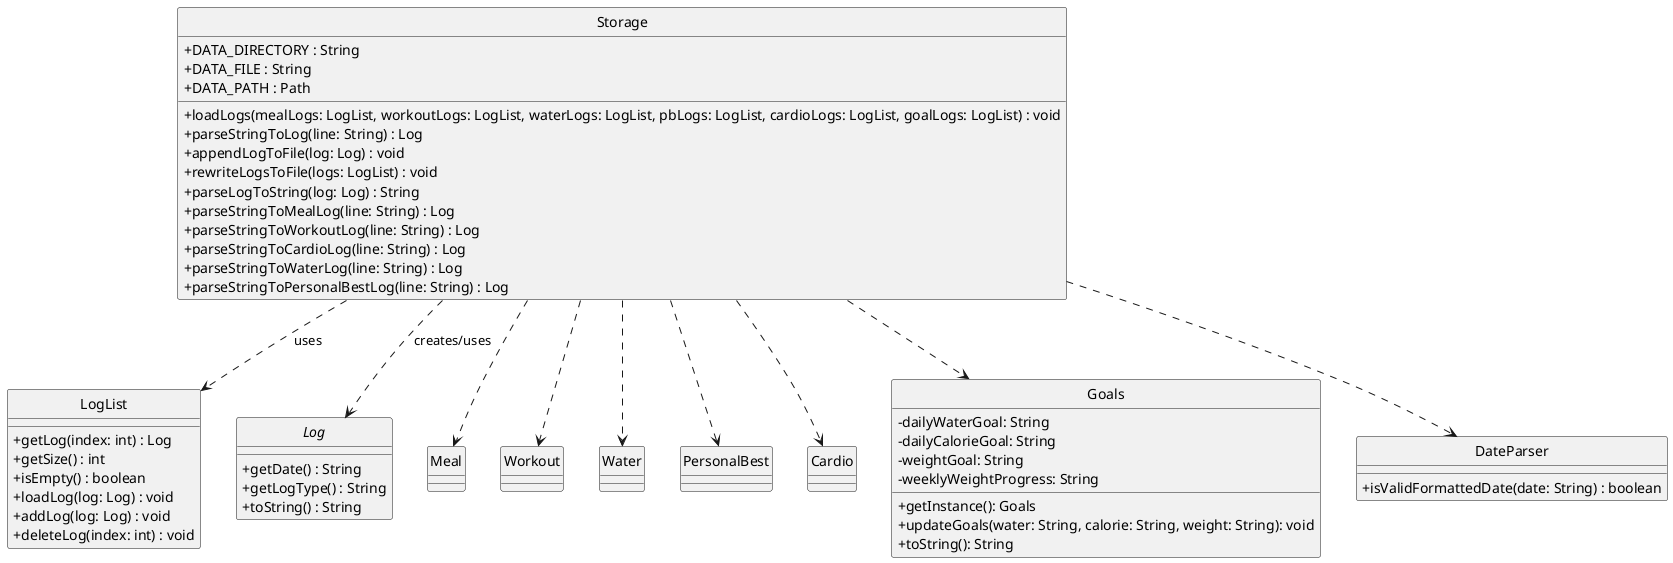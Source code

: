 @startuml
skinparam classAttributeIconSize 0
hide circle

' -------------------------------
' Storage Class
' -------------------------------
class Storage {
    +DATA_DIRECTORY : String
    +DATA_FILE : String
    +DATA_PATH : Path
    +loadLogs(mealLogs: LogList, workoutLogs: LogList, waterLogs: LogList, pbLogs: LogList, cardioLogs: LogList, goalLogs: LogList) : void
    +parseStringToLog(line: String) : Log
    +appendLogToFile(log: Log) : void
    +rewriteLogsToFile(logs: LogList) : void
    +parseLogToString(log: Log) : String
    +parseStringToMealLog(line: String) : Log
    +parseStringToWorkoutLog(line: String) : Log
    +parseStringToCardioLog(line: String) : Log
    +parseStringToWaterLog(line: String) : Log
    +parseStringToPersonalBestLog(line: String) : Log
}

' -------------------------------
' Dependent Classes
' -------------------------------
class LogList {
    +getLog(index: int) : Log
    +getSize() : int
    +isEmpty() : boolean
    +loadLog(log: Log) : void
    +addLog(log: Log) : void
    +deleteLog(index: int) : void
}

abstract class Log {
    +getDate() : String
    +getLogType() : String
    +toString() : String
}

class Meal
class Workout
class Water
class PersonalBest
class Cardio
class Goals {
  - dailyWaterGoal: String
  - dailyCalorieGoal: String
  - weightGoal: String
  - weeklyWeightProgress: String
  + getInstance(): Goals
  + updateGoals(water: String, calorie: String, weight: String): void
  + toString(): String
}

class DateParser {
    +isValidFormattedDate(date: String) : boolean
}

' -------------------------------
' Associations
' -------------------------------
Storage ..> LogList : uses
Storage ..> Log : creates/uses
Storage ..> Meal
Storage ..> Workout
Storage ..> Water
Storage ..> PersonalBest
Storage ..> Cardio
Storage ..> Goals
Storage ..> DateParser

@enduml
